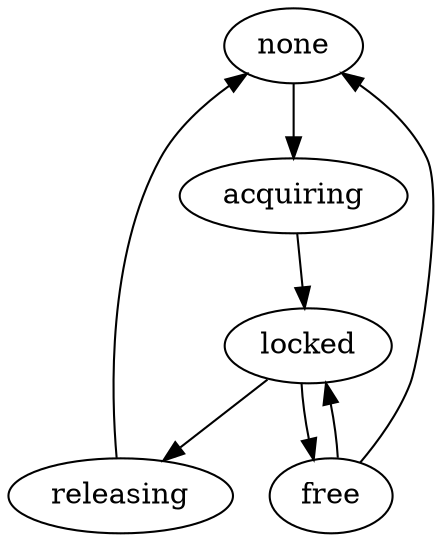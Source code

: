 digraph Client {
	none -> acquiring -> locked;
	locked -> releasing -> none;
	locked -> free -> none;
	free -> locked;
}
